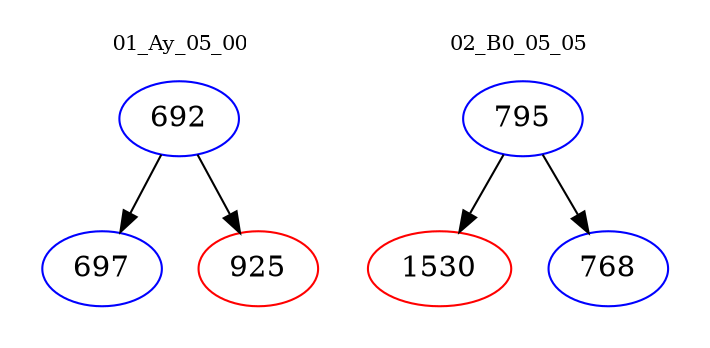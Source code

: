 digraph{
subgraph cluster_0 {
color = white
label = "01_Ay_05_00";
fontsize=10;
T0_692 [label="692", color="blue"]
T0_692 -> T0_697 [color="black"]
T0_697 [label="697", color="blue"]
T0_692 -> T0_925 [color="black"]
T0_925 [label="925", color="red"]
}
subgraph cluster_1 {
color = white
label = "02_B0_05_05";
fontsize=10;
T1_795 [label="795", color="blue"]
T1_795 -> T1_1530 [color="black"]
T1_1530 [label="1530", color="red"]
T1_795 -> T1_768 [color="black"]
T1_768 [label="768", color="blue"]
}
}
